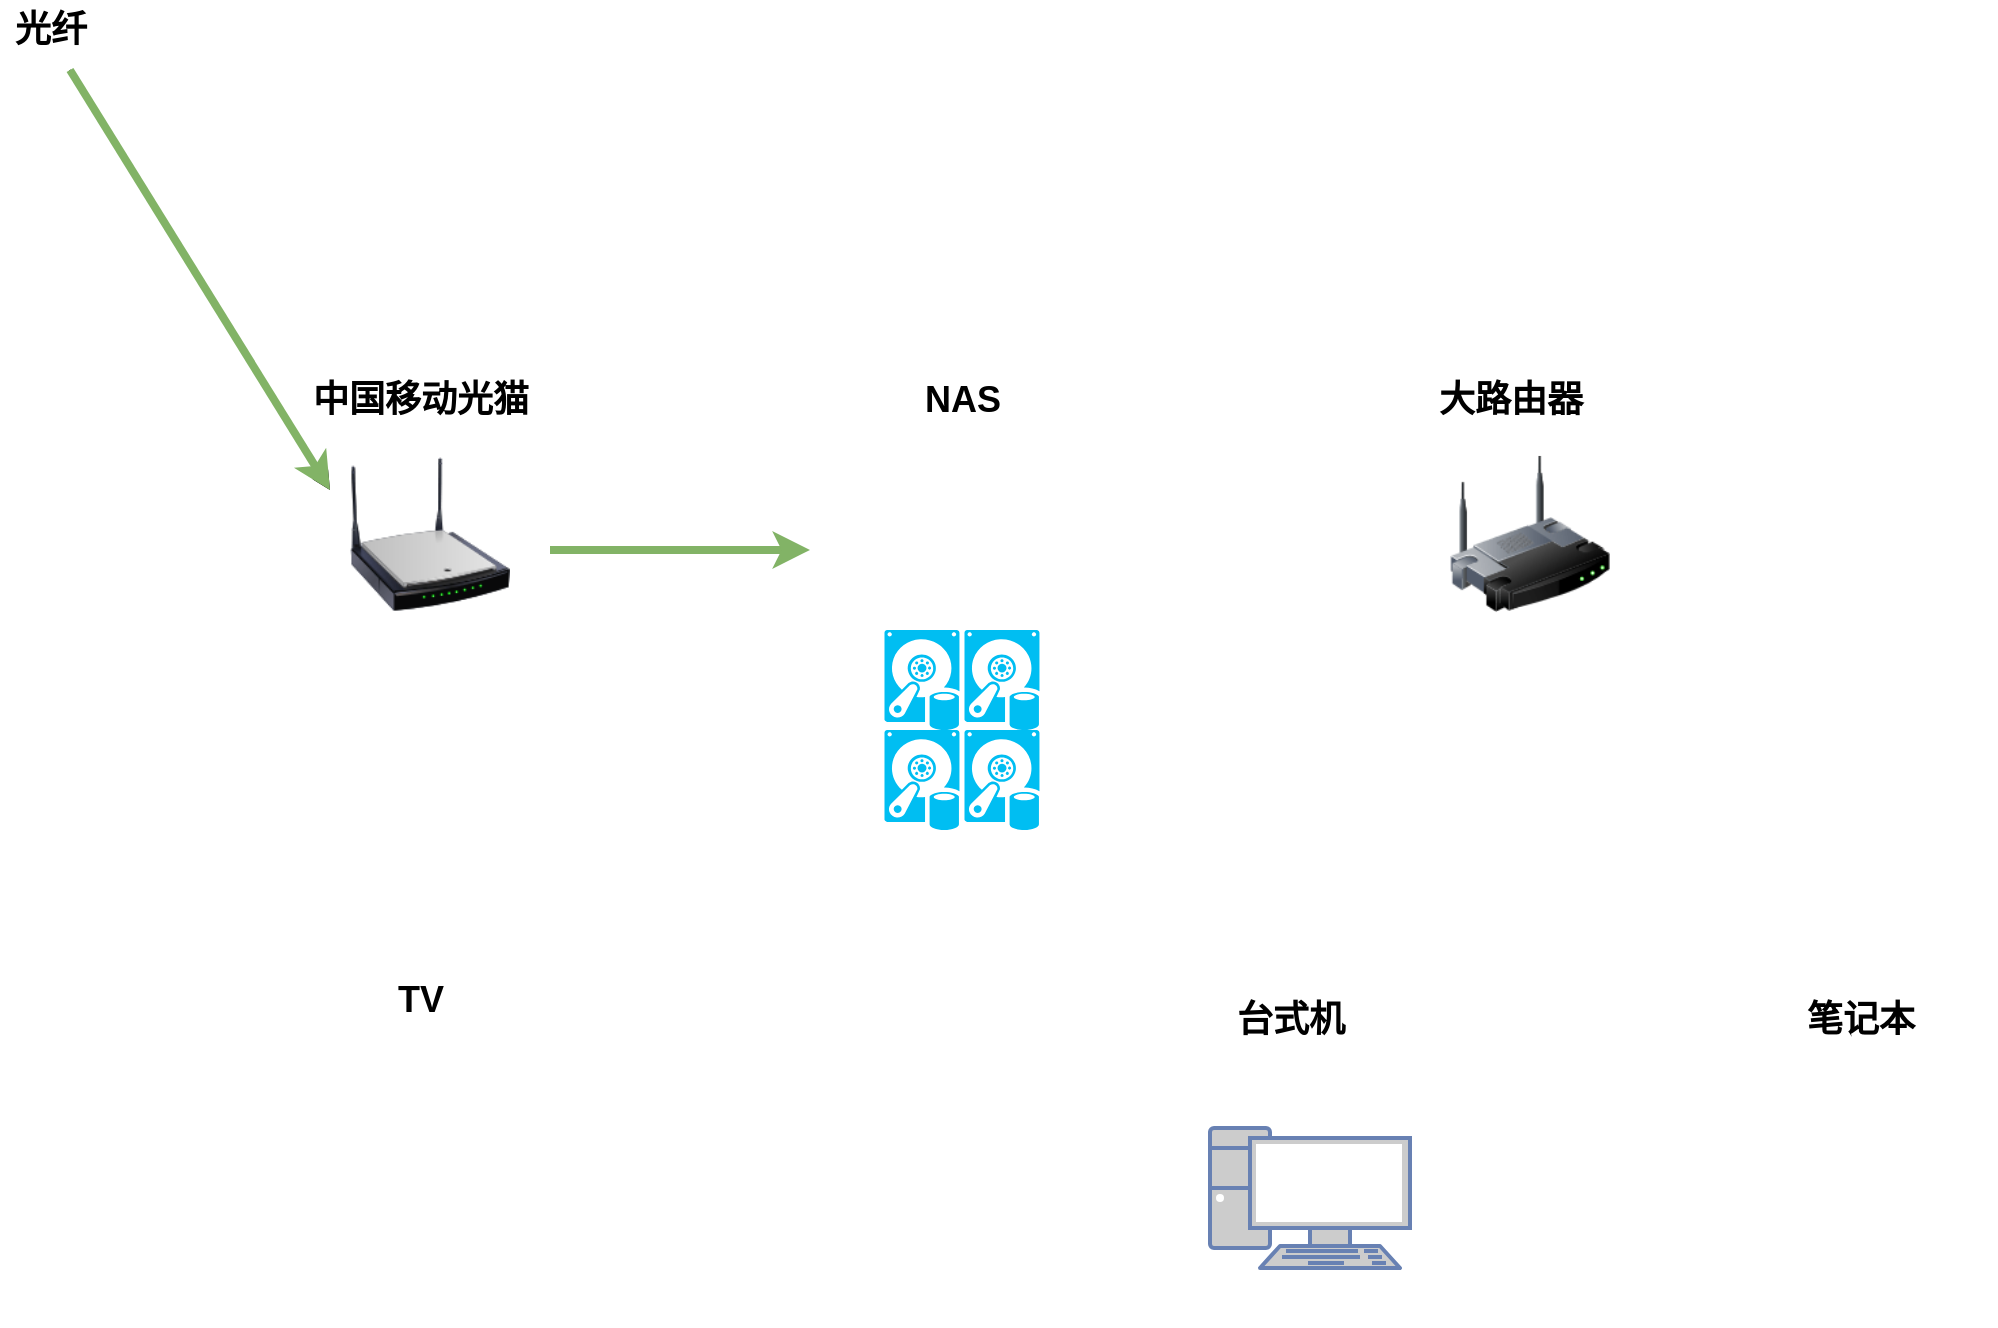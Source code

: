 <mxfile version="14.2.7" type="github">
  <diagram id="KxLEiwFhkLnX_6x6JbIt" name="Page-1">
    <mxGraphModel dx="2249" dy="1931" grid="1" gridSize="10" guides="1" tooltips="1" connect="1" arrows="1" fold="1" page="1" pageScale="1" pageWidth="827" pageHeight="1169" math="0" shadow="0">
      <root>
        <mxCell id="0" />
        <mxCell id="1" parent="0" />
        <mxCell id="Am6jU5prmk7LdxfVbNYN-1" value="" style="verticalLabelPosition=bottom;html=1;verticalAlign=top;align=center;strokeColor=none;fillColor=#00BEF2;shape=mxgraph.azure.vhd_data_disk;pointerEvents=1;" vertex="1" parent="1">
          <mxGeometry x="327.25" y="210" width="37.5" height="50" as="geometry" />
        </mxCell>
        <mxCell id="Am6jU5prmk7LdxfVbNYN-3" value="" style="verticalLabelPosition=bottom;html=1;verticalAlign=top;align=center;strokeColor=none;fillColor=#00BEF2;shape=mxgraph.azure.vhd_data_disk;pointerEvents=1;" vertex="1" parent="1">
          <mxGeometry x="367.25" y="210" width="37.5" height="50" as="geometry" />
        </mxCell>
        <mxCell id="Am6jU5prmk7LdxfVbNYN-4" value="" style="verticalLabelPosition=bottom;html=1;verticalAlign=top;align=center;strokeColor=none;fillColor=#00BEF2;shape=mxgraph.azure.vhd_data_disk;pointerEvents=1;" vertex="1" parent="1">
          <mxGeometry x="327.25" y="260" width="37.5" height="50" as="geometry" />
        </mxCell>
        <mxCell id="Am6jU5prmk7LdxfVbNYN-5" value="" style="verticalLabelPosition=bottom;html=1;verticalAlign=top;align=center;strokeColor=none;fillColor=#00BEF2;shape=mxgraph.azure.vhd_data_disk;pointerEvents=1;" vertex="1" parent="1">
          <mxGeometry x="367.25" y="260" width="37.5" height="50" as="geometry" />
        </mxCell>
        <mxCell id="Am6jU5prmk7LdxfVbNYN-11" value="" style="shape=image;html=1;verticalAlign=top;verticalLabelPosition=bottom;labelBackgroundColor=#ffffff;imageAspect=0;aspect=fixed;image=https://cdn1.iconfinder.com/data/icons/windows8_icons_iconpharm/26/nas.png" vertex="1" parent="1">
          <mxGeometry x="318" y="114" width="96" height="96" as="geometry" />
        </mxCell>
        <mxCell id="Am6jU5prmk7LdxfVbNYN-12" value="" style="image;html=1;image=img/lib/clip_art/networking/Wireless_Router_N_128x128.png" vertex="1" parent="1">
          <mxGeometry x="60" y="122" width="80" height="80" as="geometry" />
        </mxCell>
        <mxCell id="Am6jU5prmk7LdxfVbNYN-13" value="" style="endArrow=classic;html=1;strokeWidth=4;fillColor=#d5e8d4;strokeColor=#82b366;" edge="1" parent="1">
          <mxGeometry width="50" height="50" relative="1" as="geometry">
            <mxPoint x="160" y="170" as="sourcePoint" />
            <mxPoint x="290" y="170" as="targetPoint" />
          </mxGeometry>
        </mxCell>
        <mxCell id="Am6jU5prmk7LdxfVbNYN-14" value="" style="endArrow=classic;html=1;" edge="1" parent="1">
          <mxGeometry width="50" height="50" relative="1" as="geometry">
            <mxPoint x="-80" y="-70" as="sourcePoint" />
            <mxPoint x="50" y="140" as="targetPoint" />
          </mxGeometry>
        </mxCell>
        <mxCell id="Am6jU5prmk7LdxfVbNYN-15" value="光纤" style="text;html=1;align=center;verticalAlign=middle;resizable=0;points=[];autosize=1;fontSize=18;fontStyle=1" vertex="1" parent="1">
          <mxGeometry x="-115" y="-105" width="50" height="30" as="geometry" />
        </mxCell>
        <mxCell id="Am6jU5prmk7LdxfVbNYN-16" value="中国移动光猫" style="text;html=1;align=center;verticalAlign=middle;resizable=0;points=[];autosize=1;fontSize=18;fontStyle=1" vertex="1" parent="1">
          <mxGeometry x="35" y="80" width="120" height="30" as="geometry" />
        </mxCell>
        <mxCell id="Am6jU5prmk7LdxfVbNYN-17" value="NAS" style="text;html=1;align=center;verticalAlign=middle;resizable=0;points=[];autosize=1;fontSize=18;fontStyle=1" vertex="1" parent="1">
          <mxGeometry x="341" y="80" width="50" height="30" as="geometry" />
        </mxCell>
        <mxCell id="Am6jU5prmk7LdxfVbNYN-18" value="" style="image;html=1;image=img/lib/clip_art/networking/Wireless_Router_128x128.png;fontSize=18;" vertex="1" parent="1">
          <mxGeometry x="610" y="122" width="80" height="80" as="geometry" />
        </mxCell>
        <mxCell id="Am6jU5prmk7LdxfVbNYN-19" value="大路由器" style="text;html=1;align=center;verticalAlign=middle;resizable=0;points=[];autosize=1;fontSize=18;fontStyle=1" vertex="1" parent="1">
          <mxGeometry x="595" y="80" width="90" height="30" as="geometry" />
        </mxCell>
        <mxCell id="Am6jU5prmk7LdxfVbNYN-22" value="" style="fontColor=#0066CC;verticalAlign=top;verticalLabelPosition=bottom;labelPosition=center;align=center;html=1;outlineConnect=0;fillColor=#CCCCCC;strokeColor=#6881B3;gradientColor=none;gradientDirection=north;strokeWidth=2;shape=mxgraph.networks.pc;" vertex="1" parent="1">
          <mxGeometry x="490" y="459" width="100" height="70" as="geometry" />
        </mxCell>
        <mxCell id="Am6jU5prmk7LdxfVbNYN-23" value="" style="shape=image;html=1;verticalAlign=top;verticalLabelPosition=bottom;labelBackgroundColor=#ffffff;imageAspect=0;aspect=fixed;image=https://cdn0.iconfinder.com/data/icons/devices-42/512/Macbook-128.png;fontSize=18;" vertex="1" parent="1">
          <mxGeometry x="755" y="430" width="128" height="128" as="geometry" />
        </mxCell>
        <mxCell id="Am6jU5prmk7LdxfVbNYN-25" value="" style="shape=image;html=1;verticalAlign=top;verticalLabelPosition=bottom;labelBackgroundColor=#ffffff;imageAspect=0;aspect=fixed;image=https://cdn4.iconfinder.com/data/icons/48-bubbles/48/24.TV-128.png;fontSize=18;" vertex="1" parent="1">
          <mxGeometry x="31" y="401" width="128" height="128" as="geometry" />
        </mxCell>
        <mxCell id="Am6jU5prmk7LdxfVbNYN-26" value="TV" style="text;html=1;align=center;verticalAlign=middle;resizable=0;points=[];autosize=1;fontSize=18;fontStyle=1" vertex="1" parent="1">
          <mxGeometry x="75" y="380" width="40" height="30" as="geometry" />
        </mxCell>
        <mxCell id="Am6jU5prmk7LdxfVbNYN-27" value="台式机" style="text;html=1;align=center;verticalAlign=middle;resizable=0;points=[];autosize=1;fontSize=18;fontStyle=1" vertex="1" parent="1">
          <mxGeometry x="495" y="390" width="70" height="30" as="geometry" />
        </mxCell>
        <mxCell id="Am6jU5prmk7LdxfVbNYN-28" value="笔记本" style="text;html=1;align=center;verticalAlign=middle;resizable=0;points=[];autosize=1;fontSize=18;fontStyle=1" vertex="1" parent="1">
          <mxGeometry x="780" y="390" width="70" height="30" as="geometry" />
        </mxCell>
        <mxCell id="Am6jU5prmk7LdxfVbNYN-29" value="" style="endArrow=classic;html=1;strokeWidth=4;fillColor=#d5e8d4;strokeColor=#82b366;" edge="1" parent="1">
          <mxGeometry width="50" height="50" relative="1" as="geometry">
            <mxPoint x="-80" y="-70" as="sourcePoint" />
            <mxPoint x="50" y="140" as="targetPoint" />
          </mxGeometry>
        </mxCell>
      </root>
    </mxGraphModel>
  </diagram>
</mxfile>
